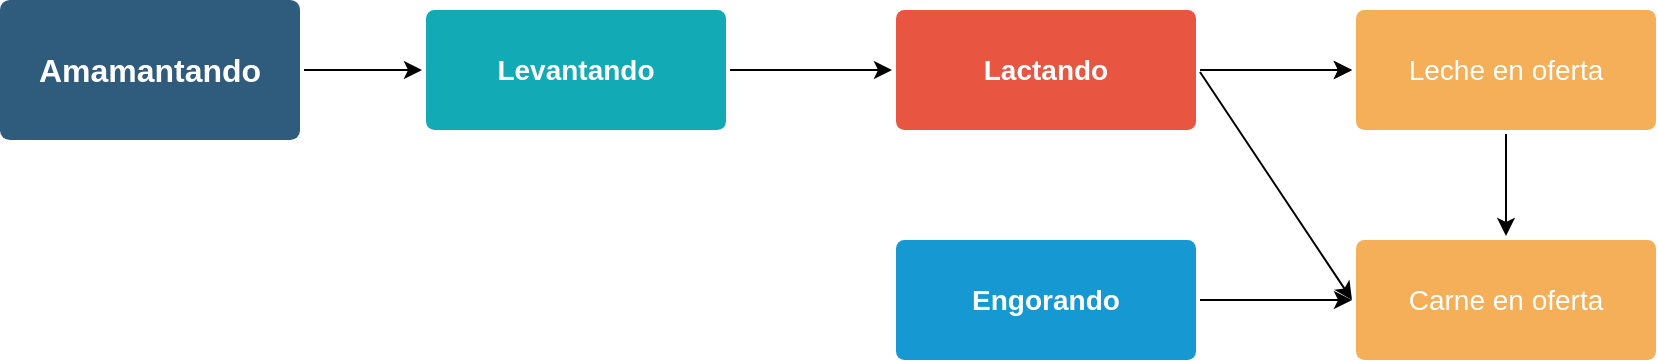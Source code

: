 <mxfile version="20.4.0" type="github">
  <diagram id="6a731a19-8d31-9384-78a2-239565b7b9f0" name="Page-1">
    <mxGraphModel dx="1456" dy="822" grid="1" gridSize="10" guides="1" tooltips="1" connect="1" arrows="1" fold="1" page="1" pageScale="1" pageWidth="1169" pageHeight="827" background="none" math="0" shadow="0">
      <root>
        <mxCell id="0" />
        <mxCell id="1" parent="0" />
        <mxCell id="7_Ktyn4Td1zbls2RSr2U-1789" style="edgeStyle=orthogonalEdgeStyle;rounded=0;orthogonalLoop=1;jettySize=auto;html=1;exitX=1;exitY=0.5;exitDx=0;exitDy=0;entryX=0;entryY=0.5;entryDx=0;entryDy=0;fontColor=#FFFFFF;" edge="1" parent="1" source="1749" target="1771">
          <mxGeometry relative="1" as="geometry" />
        </mxCell>
        <mxCell id="1749" value="Amamantando" style="rounded=1;whiteSpace=wrap;html=1;shadow=0;labelBackgroundColor=none;strokeColor=none;strokeWidth=3;fillColor=#2F5B7C;fontFamily=Helvetica;fontSize=16;fontColor=#FFFFFF;align=center;fontStyle=1;spacing=5;arcSize=7;perimeterSpacing=2;" parent="1" vertex="1">
          <mxGeometry x="130" y="234" width="150" height="70" as="geometry" />
        </mxCell>
        <mxCell id="7_Ktyn4Td1zbls2RSr2U-1779" value="" style="edgeStyle=orthogonalEdgeStyle;rounded=0;orthogonalLoop=1;jettySize=auto;html=1;fontColor=#FFFFFF;" edge="1" parent="1" source="1753">
          <mxGeometry relative="1" as="geometry">
            <mxPoint x="806" y="269" as="targetPoint" />
          </mxGeometry>
        </mxCell>
        <mxCell id="7_Ktyn4Td1zbls2RSr2U-1781" value="" style="edgeStyle=orthogonalEdgeStyle;rounded=0;orthogonalLoop=1;jettySize=auto;html=1;fontColor=#FFFFFF;" edge="1" parent="1" source="1753" target="1754">
          <mxGeometry relative="1" as="geometry" />
        </mxCell>
        <mxCell id="1753" value="Lactando" style="rounded=1;whiteSpace=wrap;html=1;shadow=0;labelBackgroundColor=none;strokeColor=none;strokeWidth=3;fillColor=#e85642;fontFamily=Helvetica;fontSize=14;fontColor=#FFFFFF;align=center;spacing=5;fontStyle=1;arcSize=7;perimeterSpacing=2;" parent="1" vertex="1">
          <mxGeometry x="578" y="239" width="150" height="60" as="geometry" />
        </mxCell>
        <mxCell id="7_Ktyn4Td1zbls2RSr2U-1783" value="" style="edgeStyle=orthogonalEdgeStyle;rounded=0;orthogonalLoop=1;jettySize=auto;html=1;fontColor=#FFFFFF;" edge="1" parent="1" source="1754" target="1769">
          <mxGeometry relative="1" as="geometry" />
        </mxCell>
        <mxCell id="1754" value="Leche en oferta" style="rounded=1;whiteSpace=wrap;html=1;shadow=0;labelBackgroundColor=none;strokeColor=none;strokeWidth=3;fillColor=#F5AF58;fontFamily=Helvetica;fontSize=14;align=center;spacing=5;fontStyle=0;arcSize=7;perimeterSpacing=2;fontColor=#FFFFFF;" parent="1" vertex="1">
          <mxGeometry x="808" y="239" width="150" height="60" as="geometry" />
        </mxCell>
        <mxCell id="7_Ktyn4Td1zbls2RSr2U-1785" value="" style="edgeStyle=orthogonalEdgeStyle;rounded=0;orthogonalLoop=1;jettySize=auto;html=1;fontColor=#FFFFFF;" edge="1" parent="1" source="1760" target="1769">
          <mxGeometry relative="1" as="geometry" />
        </mxCell>
        <mxCell id="1760" value="Engorando" style="rounded=1;whiteSpace=wrap;html=1;shadow=0;labelBackgroundColor=none;strokeColor=none;strokeWidth=3;fillColor=#1699d3;fontFamily=Helvetica;fontSize=14;fontColor=#FFFFFF;align=center;spacing=5;fontStyle=1;arcSize=7;perimeterSpacing=2;" parent="1" vertex="1">
          <mxGeometry x="578" y="354" width="150" height="60" as="geometry" />
        </mxCell>
        <mxCell id="1769" value="Carne en oferta" style="rounded=1;whiteSpace=wrap;html=1;shadow=0;labelBackgroundColor=none;strokeColor=none;strokeWidth=3;fillColor=#f5af58;fontFamily=Helvetica;fontSize=14;fontColor=#FFFFFF;align=center;spacing=5;arcSize=7;perimeterSpacing=2;" parent="1" vertex="1">
          <mxGeometry x="808" y="354" width="150" height="60" as="geometry" />
        </mxCell>
        <mxCell id="7_Ktyn4Td1zbls2RSr2U-1780" value="" style="edgeStyle=orthogonalEdgeStyle;rounded=0;orthogonalLoop=1;jettySize=auto;html=1;fontColor=#FFFFFF;" edge="1" parent="1" source="1771" target="1753">
          <mxGeometry relative="1" as="geometry" />
        </mxCell>
        <mxCell id="1771" value="Levantando" style="rounded=1;whiteSpace=wrap;html=1;shadow=0;labelBackgroundColor=none;strokeColor=none;strokeWidth=3;fillColor=#12aab5;fontFamily=Helvetica;fontSize=14;fontColor=#FFFFFF;align=center;spacing=5;fontStyle=1;arcSize=7;perimeterSpacing=2;" parent="1" vertex="1">
          <mxGeometry x="343" y="239.0" width="150" height="60" as="geometry" />
        </mxCell>
        <mxCell id="7_Ktyn4Td1zbls2RSr2U-1786" value="" style="endArrow=classic;html=1;rounded=0;fontColor=#FFFFFF;entryX=0;entryY=0.5;entryDx=0;entryDy=0;" edge="1" parent="1" target="1769">
          <mxGeometry width="50" height="50" relative="1" as="geometry">
            <mxPoint x="730" y="270" as="sourcePoint" />
            <mxPoint x="700" y="370" as="targetPoint" />
          </mxGeometry>
        </mxCell>
      </root>
    </mxGraphModel>
  </diagram>
</mxfile>
